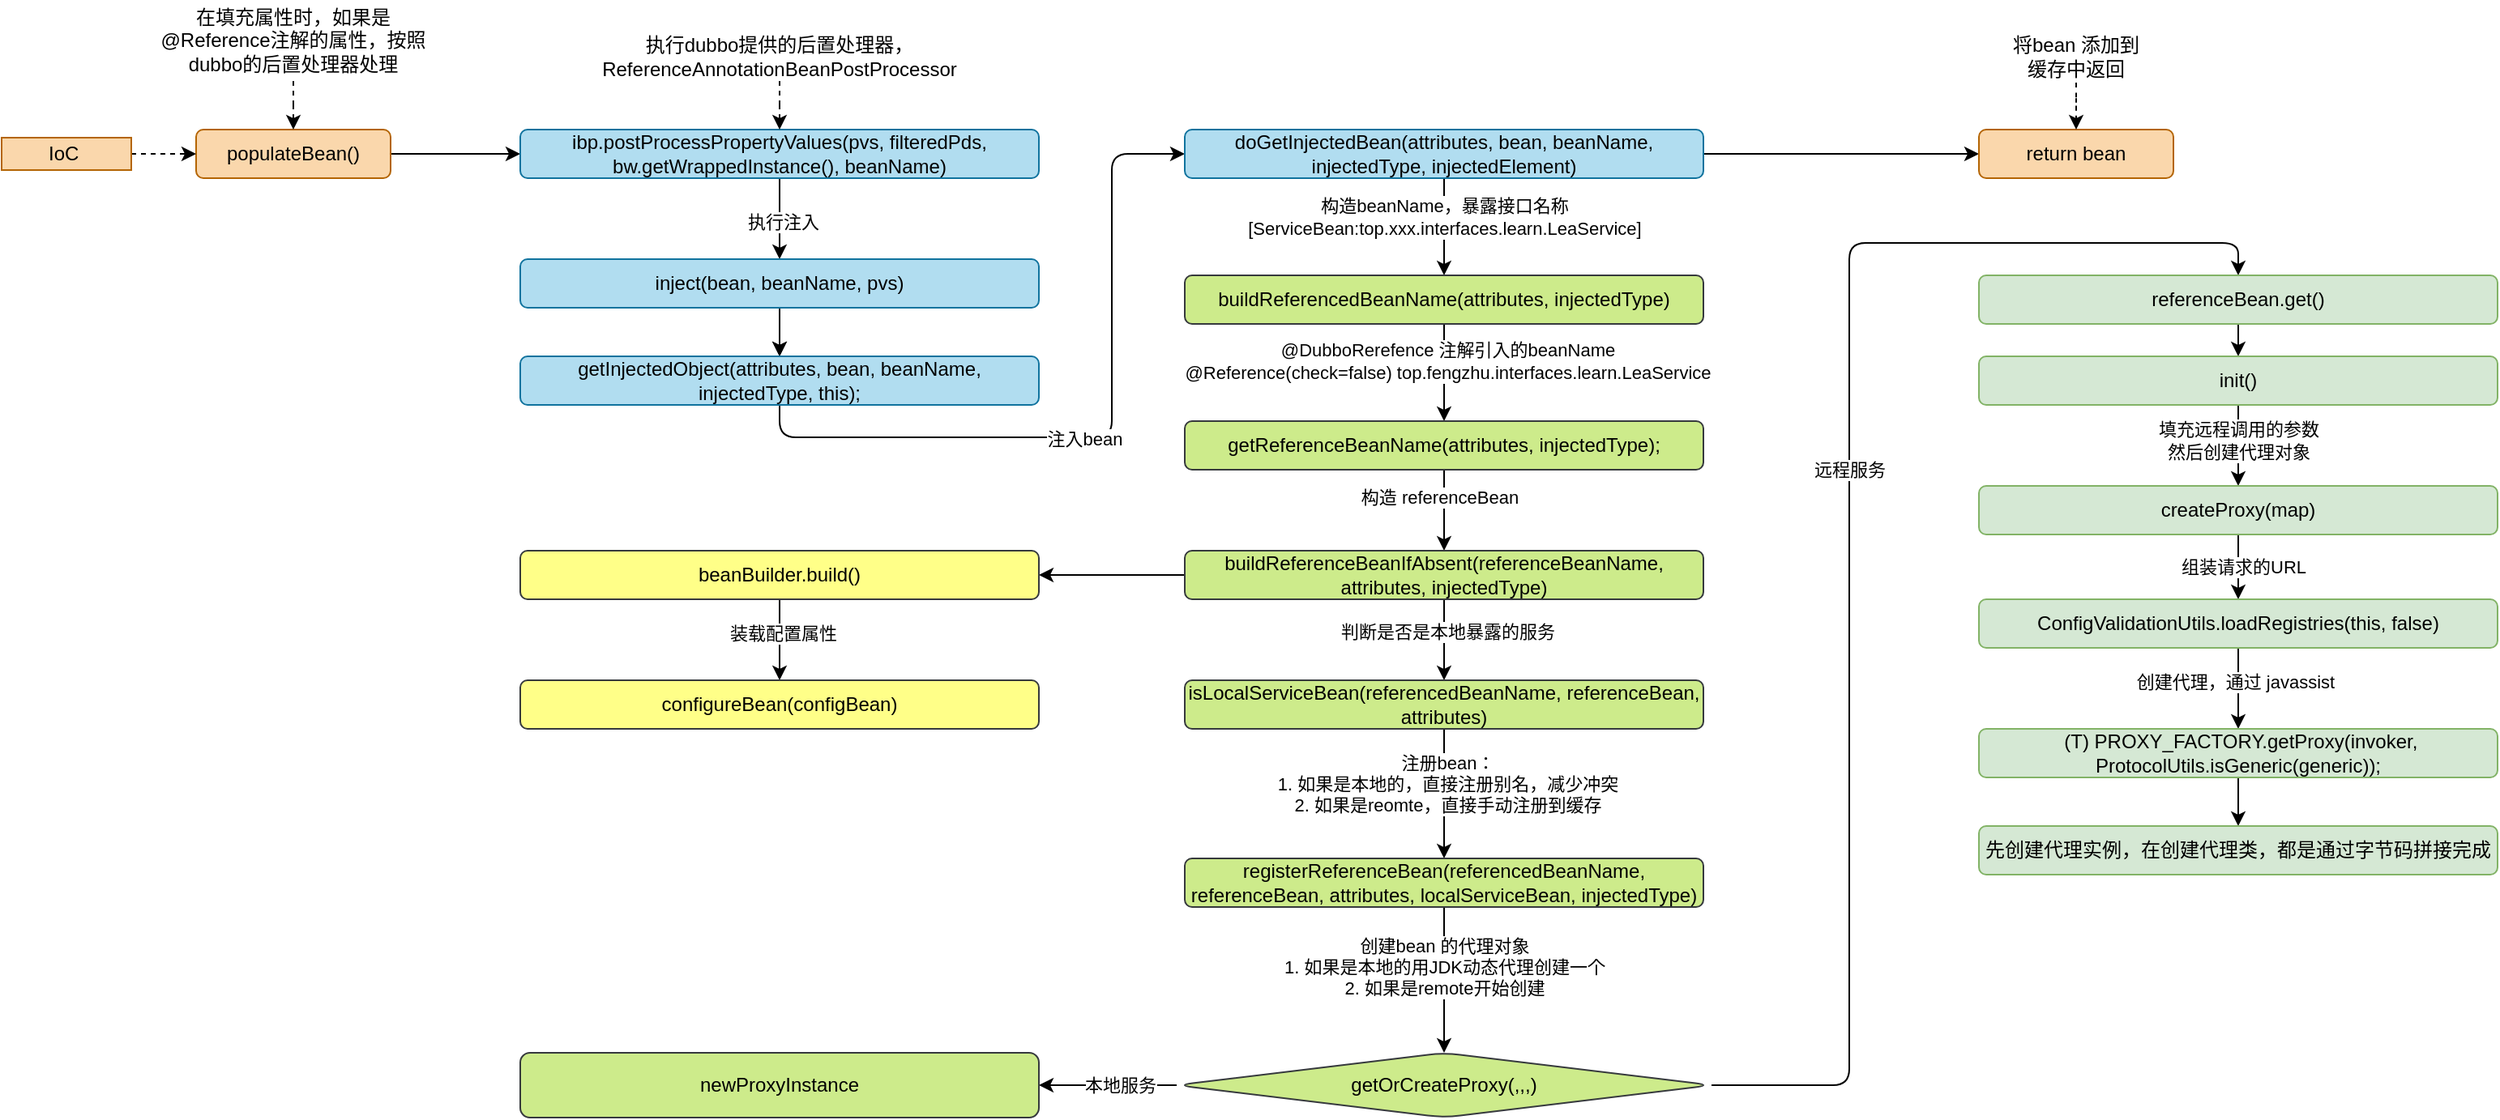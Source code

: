 <mxfile version="14.8.4" type="github">
  <diagram id="u-6T0Q0Hzs0U8y--g6ju" name="第 1 页">
    <mxGraphModel dx="1577" dy="982" grid="1" gridSize="10" guides="1" tooltips="1" connect="1" arrows="1" fold="1" page="1" pageScale="1" pageWidth="3300" pageHeight="2339" math="0" shadow="0">
      <root>
        <mxCell id="0" />
        <mxCell id="1" parent="0" />
        <mxCell id="THyuX_9nO1EnehneHS2Q-6" value="" style="edgeStyle=orthogonalEdgeStyle;rounded=1;orthogonalLoop=1;jettySize=auto;html=1;" parent="1" source="THyuX_9nO1EnehneHS2Q-1" target="THyuX_9nO1EnehneHS2Q-5" edge="1">
          <mxGeometry relative="1" as="geometry" />
        </mxCell>
        <mxCell id="THyuX_9nO1EnehneHS2Q-1" value="populateBean()" style="rounded=1;whiteSpace=wrap;html=1;fillColor=#fad7ac;strokeColor=#b46504;" parent="1" vertex="1">
          <mxGeometry x="200" y="90" width="120" height="30" as="geometry" />
        </mxCell>
        <mxCell id="THyuX_9nO1EnehneHS2Q-3" value="" style="edgeStyle=orthogonalEdgeStyle;rounded=1;orthogonalLoop=1;jettySize=auto;html=1;dashed=1;" parent="1" source="THyuX_9nO1EnehneHS2Q-2" target="THyuX_9nO1EnehneHS2Q-1" edge="1">
          <mxGeometry relative="1" as="geometry" />
        </mxCell>
        <mxCell id="THyuX_9nO1EnehneHS2Q-2" value="IoC&amp;nbsp;" style="text;html=1;fillColor=#fad7ac;align=center;verticalAlign=middle;whiteSpace=wrap;rounded=0;strokeColor=#b46504;" parent="1" vertex="1">
          <mxGeometry x="80" y="95" width="80" height="20" as="geometry" />
        </mxCell>
        <mxCell id="THyuX_9nO1EnehneHS2Q-10" value="" style="edgeStyle=orthogonalEdgeStyle;rounded=1;orthogonalLoop=1;jettySize=auto;html=1;" parent="1" source="THyuX_9nO1EnehneHS2Q-5" target="THyuX_9nO1EnehneHS2Q-9" edge="1">
          <mxGeometry relative="1" as="geometry" />
        </mxCell>
        <mxCell id="THyuX_9nO1EnehneHS2Q-11" value="执行注入" style="edgeLabel;html=1;align=center;verticalAlign=middle;resizable=0;points=[];" parent="THyuX_9nO1EnehneHS2Q-10" vertex="1" connectable="0">
          <mxGeometry x="0.05" y="2" relative="1" as="geometry">
            <mxPoint as="offset" />
          </mxGeometry>
        </mxCell>
        <mxCell id="THyuX_9nO1EnehneHS2Q-5" value="ibp.postProcessPropertyValues(pvs, filteredPds, bw.getWrappedInstance(), beanName)" style="rounded=1;whiteSpace=wrap;html=1;fillColor=#b1ddf0;strokeColor=#10739e;" parent="1" vertex="1">
          <mxGeometry x="400" y="90" width="320" height="30" as="geometry" />
        </mxCell>
        <mxCell id="THyuX_9nO1EnehneHS2Q-8" value="" style="edgeStyle=orthogonalEdgeStyle;rounded=1;orthogonalLoop=1;jettySize=auto;html=1;dashed=1;" parent="1" source="THyuX_9nO1EnehneHS2Q-7" target="THyuX_9nO1EnehneHS2Q-5" edge="1">
          <mxGeometry relative="1" as="geometry" />
        </mxCell>
        <mxCell id="THyuX_9nO1EnehneHS2Q-7" value="执行dubbo提供的后置处理器，ReferenceAnnotationBeanPostProcessor" style="text;html=1;strokeColor=none;fillColor=none;align=center;verticalAlign=middle;whiteSpace=wrap;rounded=0;" parent="1" vertex="1">
          <mxGeometry x="440" y="30" width="240" height="30" as="geometry" />
        </mxCell>
        <mxCell id="THyuX_9nO1EnehneHS2Q-15" value="" style="edgeStyle=orthogonalEdgeStyle;rounded=1;orthogonalLoop=1;jettySize=auto;html=1;dashed=1;" parent="1" source="THyuX_9nO1EnehneHS2Q-9" target="THyuX_9nO1EnehneHS2Q-14" edge="1">
          <mxGeometry relative="1" as="geometry" />
        </mxCell>
        <mxCell id="THyuX_9nO1EnehneHS2Q-16" value="" style="edgeStyle=orthogonalEdgeStyle;rounded=1;orthogonalLoop=1;jettySize=auto;html=1;" parent="1" source="THyuX_9nO1EnehneHS2Q-9" target="THyuX_9nO1EnehneHS2Q-14" edge="1">
          <mxGeometry relative="1" as="geometry" />
        </mxCell>
        <mxCell id="THyuX_9nO1EnehneHS2Q-9" value="inject(bean, beanName, pvs)" style="rounded=1;whiteSpace=wrap;html=1;fillColor=#b1ddf0;strokeColor=#10739e;" parent="1" vertex="1">
          <mxGeometry x="400" y="170" width="320" height="30" as="geometry" />
        </mxCell>
        <mxCell id="THyuX_9nO1EnehneHS2Q-13" value="" style="edgeStyle=orthogonalEdgeStyle;rounded=1;orthogonalLoop=1;jettySize=auto;html=1;dashed=1;" parent="1" source="THyuX_9nO1EnehneHS2Q-12" target="THyuX_9nO1EnehneHS2Q-1" edge="1">
          <mxGeometry relative="1" as="geometry" />
        </mxCell>
        <mxCell id="THyuX_9nO1EnehneHS2Q-12" value="在填充属性时，如果是@Reference注解的属性，按照dubbo的后置处理器处理" style="text;html=1;strokeColor=none;fillColor=none;align=center;verticalAlign=middle;whiteSpace=wrap;rounded=0;" parent="1" vertex="1">
          <mxGeometry x="170" y="10" width="180" height="50" as="geometry" />
        </mxCell>
        <mxCell id="THyuX_9nO1EnehneHS2Q-18" value="" style="edgeStyle=orthogonalEdgeStyle;rounded=1;orthogonalLoop=1;jettySize=auto;html=1;exitX=0.5;exitY=1;exitDx=0;exitDy=0;entryX=0;entryY=0.5;entryDx=0;entryDy=0;" parent="1" source="THyuX_9nO1EnehneHS2Q-14" target="THyuX_9nO1EnehneHS2Q-17" edge="1">
          <mxGeometry relative="1" as="geometry" />
        </mxCell>
        <mxCell id="THyuX_9nO1EnehneHS2Q-19" value="注入bean" style="edgeLabel;html=1;align=center;verticalAlign=middle;resizable=0;points=[];" parent="THyuX_9nO1EnehneHS2Q-18" vertex="1" connectable="0">
          <mxGeometry x="-0.067" y="-1" relative="1" as="geometry">
            <mxPoint as="offset" />
          </mxGeometry>
        </mxCell>
        <mxCell id="THyuX_9nO1EnehneHS2Q-14" value="getInjectedObject(attributes, bean, beanName, injectedType, this);" style="rounded=1;whiteSpace=wrap;html=1;fillColor=#b1ddf0;strokeColor=#10739e;" parent="1" vertex="1">
          <mxGeometry x="400" y="230" width="320" height="30" as="geometry" />
        </mxCell>
        <mxCell id="THyuX_9nO1EnehneHS2Q-21" value="" style="edgeStyle=orthogonalEdgeStyle;rounded=1;orthogonalLoop=1;jettySize=auto;html=1;" parent="1" source="THyuX_9nO1EnehneHS2Q-17" target="THyuX_9nO1EnehneHS2Q-20" edge="1">
          <mxGeometry relative="1" as="geometry" />
        </mxCell>
        <mxCell id="THyuX_9nO1EnehneHS2Q-22" value="构造beanName，暴露接口名称&lt;br&gt;[ServiceBean:top.xxx.interfaces.learn.LeaService]" style="edgeLabel;html=1;align=center;verticalAlign=middle;resizable=0;points=[];" parent="THyuX_9nO1EnehneHS2Q-21" vertex="1" connectable="0">
          <mxGeometry x="-0.2" relative="1" as="geometry">
            <mxPoint as="offset" />
          </mxGeometry>
        </mxCell>
        <mxCell id="THyuX_9nO1EnehneHS2Q-45" value="" style="edgeStyle=orthogonalEdgeStyle;rounded=1;orthogonalLoop=1;jettySize=auto;html=1;" parent="1" source="THyuX_9nO1EnehneHS2Q-17" target="THyuX_9nO1EnehneHS2Q-44" edge="1">
          <mxGeometry relative="1" as="geometry" />
        </mxCell>
        <mxCell id="THyuX_9nO1EnehneHS2Q-17" value="doGetInjectedBean(attributes, bean, beanName, injectedType, injectedElement)" style="rounded=1;whiteSpace=wrap;html=1;fillColor=#b1ddf0;strokeColor=#10739e;" parent="1" vertex="1">
          <mxGeometry x="810" y="90" width="320" height="30" as="geometry" />
        </mxCell>
        <mxCell id="THyuX_9nO1EnehneHS2Q-24" value="" style="edgeStyle=orthogonalEdgeStyle;rounded=1;orthogonalLoop=1;jettySize=auto;html=1;" parent="1" source="THyuX_9nO1EnehneHS2Q-20" target="THyuX_9nO1EnehneHS2Q-23" edge="1">
          <mxGeometry relative="1" as="geometry" />
        </mxCell>
        <mxCell id="THyuX_9nO1EnehneHS2Q-25" value="@DubboRerefence 注解引入的beanName&lt;br&gt;@Reference(check=false) top.fengzhu.interfaces.learn.LeaService" style="edgeLabel;html=1;align=center;verticalAlign=middle;resizable=0;points=[];" parent="THyuX_9nO1EnehneHS2Q-24" vertex="1" connectable="0">
          <mxGeometry x="-0.25" y="2" relative="1" as="geometry">
            <mxPoint as="offset" />
          </mxGeometry>
        </mxCell>
        <mxCell id="THyuX_9nO1EnehneHS2Q-20" value="buildReferencedBeanName(attributes, injectedType)" style="rounded=1;whiteSpace=wrap;html=1;fillColor=#cdeb8b;strokeColor=#36393d;" parent="1" vertex="1">
          <mxGeometry x="810" y="180" width="320" height="30" as="geometry" />
        </mxCell>
        <mxCell id="THyuX_9nO1EnehneHS2Q-27" value="" style="edgeStyle=orthogonalEdgeStyle;rounded=1;orthogonalLoop=1;jettySize=auto;html=1;" parent="1" source="THyuX_9nO1EnehneHS2Q-23" target="THyuX_9nO1EnehneHS2Q-26" edge="1">
          <mxGeometry relative="1" as="geometry" />
        </mxCell>
        <mxCell id="THyuX_9nO1EnehneHS2Q-28" value="构造 referenceBean" style="edgeLabel;html=1;align=center;verticalAlign=middle;resizable=0;points=[];" parent="THyuX_9nO1EnehneHS2Q-27" vertex="1" connectable="0">
          <mxGeometry x="-0.32" y="-3" relative="1" as="geometry">
            <mxPoint as="offset" />
          </mxGeometry>
        </mxCell>
        <mxCell id="THyuX_9nO1EnehneHS2Q-23" value="getReferenceBeanName(attributes, injectedType);" style="rounded=1;whiteSpace=wrap;html=1;fillColor=#cdeb8b;strokeColor=#36393d;" parent="1" vertex="1">
          <mxGeometry x="810" y="270" width="320" height="30" as="geometry" />
        </mxCell>
        <mxCell id="THyuX_9nO1EnehneHS2Q-30" value="" style="edgeStyle=orthogonalEdgeStyle;rounded=1;orthogonalLoop=1;jettySize=auto;html=1;" parent="1" source="THyuX_9nO1EnehneHS2Q-26" target="THyuX_9nO1EnehneHS2Q-29" edge="1">
          <mxGeometry relative="1" as="geometry" />
        </mxCell>
        <mxCell id="THyuX_9nO1EnehneHS2Q-31" value="判断是否是本地暴露的服务" style="edgeLabel;html=1;align=center;verticalAlign=middle;resizable=0;points=[];" parent="THyuX_9nO1EnehneHS2Q-30" vertex="1" connectable="0">
          <mxGeometry x="-0.2" y="2" relative="1" as="geometry">
            <mxPoint as="offset" />
          </mxGeometry>
        </mxCell>
        <mxCell id="THyuX_9nO1EnehneHS2Q-40" value="" style="edgeStyle=orthogonalEdgeStyle;rounded=1;orthogonalLoop=1;jettySize=auto;html=1;" parent="1" source="THyuX_9nO1EnehneHS2Q-26" target="THyuX_9nO1EnehneHS2Q-39" edge="1">
          <mxGeometry relative="1" as="geometry" />
        </mxCell>
        <mxCell id="THyuX_9nO1EnehneHS2Q-26" value="buildReferenceBeanIfAbsent(referenceBeanName, attributes, injectedType)" style="rounded=1;whiteSpace=wrap;html=1;fillColor=#cdeb8b;strokeColor=#36393d;" parent="1" vertex="1">
          <mxGeometry x="810" y="350" width="320" height="30" as="geometry" />
        </mxCell>
        <mxCell id="THyuX_9nO1EnehneHS2Q-34" value="" style="edgeStyle=orthogonalEdgeStyle;rounded=1;orthogonalLoop=1;jettySize=auto;html=1;" parent="1" source="THyuX_9nO1EnehneHS2Q-29" target="THyuX_9nO1EnehneHS2Q-33" edge="1">
          <mxGeometry relative="1" as="geometry" />
        </mxCell>
        <mxCell id="THyuX_9nO1EnehneHS2Q-35" value="注册bean：&lt;br&gt;1. 如果是本地的，直接注册别名，减少冲突&lt;br&gt;2. 如果是reomte，直接手动注册到缓存" style="edgeLabel;html=1;align=center;verticalAlign=middle;resizable=0;points=[];" parent="THyuX_9nO1EnehneHS2Q-34" vertex="1" connectable="0">
          <mxGeometry x="-0.15" y="2" relative="1" as="geometry">
            <mxPoint as="offset" />
          </mxGeometry>
        </mxCell>
        <mxCell id="THyuX_9nO1EnehneHS2Q-29" value="isLocalServiceBean(referencedBeanName, referenceBean, attributes)" style="rounded=1;whiteSpace=wrap;html=1;fillColor=#cdeb8b;strokeColor=#36393d;" parent="1" vertex="1">
          <mxGeometry x="810" y="430" width="320" height="30" as="geometry" />
        </mxCell>
        <mxCell id="THyuX_9nO1EnehneHS2Q-37" value="" style="edgeStyle=orthogonalEdgeStyle;rounded=1;orthogonalLoop=1;jettySize=auto;html=1;entryX=0.5;entryY=0;entryDx=0;entryDy=0;" parent="1" source="THyuX_9nO1EnehneHS2Q-33" target="THyuX_9nO1EnehneHS2Q-50" edge="1">
          <mxGeometry relative="1" as="geometry" />
        </mxCell>
        <mxCell id="THyuX_9nO1EnehneHS2Q-38" value="创建bean 的代理对象&lt;br&gt;1. 如果是本地的用JDK动态代理创建一个&lt;br&gt;2. 如果是remote开始创建" style="edgeLabel;html=1;align=center;verticalAlign=middle;resizable=0;points=[];" parent="THyuX_9nO1EnehneHS2Q-37" vertex="1" connectable="0">
          <mxGeometry x="-0.3" relative="1" as="geometry">
            <mxPoint y="5" as="offset" />
          </mxGeometry>
        </mxCell>
        <mxCell id="THyuX_9nO1EnehneHS2Q-33" value="registerReferenceBean(referencedBeanName, referenceBean, attributes, localServiceBean, injectedType)" style="rounded=1;whiteSpace=wrap;html=1;fillColor=#cdeb8b;strokeColor=#36393d;" parent="1" vertex="1">
          <mxGeometry x="810" y="540" width="320" height="30" as="geometry" />
        </mxCell>
        <mxCell id="THyuX_9nO1EnehneHS2Q-49" value="" style="edgeStyle=orthogonalEdgeStyle;rounded=1;orthogonalLoop=1;jettySize=auto;html=1;entryX=0.5;entryY=0;entryDx=0;entryDy=0;exitX=1;exitY=0.5;exitDx=0;exitDy=0;" parent="1" source="THyuX_9nO1EnehneHS2Q-50" target="THyuX_9nO1EnehneHS2Q-48" edge="1">
          <mxGeometry relative="1" as="geometry">
            <mxPoint x="970" y="660" as="sourcePoint" />
            <Array as="points">
              <mxPoint x="1220" y="680" />
              <mxPoint x="1220" y="160" />
              <mxPoint x="1460" y="160" />
            </Array>
          </mxGeometry>
        </mxCell>
        <mxCell id="THyuX_9nO1EnehneHS2Q-54" value="远程服务" style="edgeLabel;html=1;align=center;verticalAlign=middle;resizable=0;points=[];" parent="THyuX_9nO1EnehneHS2Q-49" vertex="1" connectable="0">
          <mxGeometry x="0.075" relative="1" as="geometry">
            <mxPoint as="offset" />
          </mxGeometry>
        </mxCell>
        <mxCell id="THyuX_9nO1EnehneHS2Q-42" value="" style="edgeStyle=orthogonalEdgeStyle;rounded=1;orthogonalLoop=1;jettySize=auto;html=1;" parent="1" source="THyuX_9nO1EnehneHS2Q-39" target="THyuX_9nO1EnehneHS2Q-41" edge="1">
          <mxGeometry relative="1" as="geometry" />
        </mxCell>
        <mxCell id="THyuX_9nO1EnehneHS2Q-43" value="装载配置属性" style="edgeLabel;html=1;align=center;verticalAlign=middle;resizable=0;points=[];" parent="THyuX_9nO1EnehneHS2Q-42" vertex="1" connectable="0">
          <mxGeometry x="-0.16" y="2" relative="1" as="geometry">
            <mxPoint as="offset" />
          </mxGeometry>
        </mxCell>
        <mxCell id="THyuX_9nO1EnehneHS2Q-39" value="beanBuilder.build()" style="rounded=1;whiteSpace=wrap;html=1;fillColor=#ffff88;strokeColor=#36393d;" parent="1" vertex="1">
          <mxGeometry x="400" y="350" width="320" height="30" as="geometry" />
        </mxCell>
        <mxCell id="THyuX_9nO1EnehneHS2Q-41" value="configureBean(configBean)" style="rounded=1;whiteSpace=wrap;html=1;fillColor=#ffff88;strokeColor=#36393d;" parent="1" vertex="1">
          <mxGeometry x="400" y="430" width="320" height="30" as="geometry" />
        </mxCell>
        <mxCell id="THyuX_9nO1EnehneHS2Q-44" value="return bean" style="rounded=1;whiteSpace=wrap;html=1;fillColor=#fad7ac;strokeColor=#b46504;" parent="1" vertex="1">
          <mxGeometry x="1300" y="90" width="120" height="30" as="geometry" />
        </mxCell>
        <mxCell id="THyuX_9nO1EnehneHS2Q-47" value="" style="edgeStyle=orthogonalEdgeStyle;rounded=1;orthogonalLoop=1;jettySize=auto;html=1;dashed=1;" parent="1" source="THyuX_9nO1EnehneHS2Q-46" target="THyuX_9nO1EnehneHS2Q-44" edge="1">
          <mxGeometry relative="1" as="geometry" />
        </mxCell>
        <mxCell id="THyuX_9nO1EnehneHS2Q-46" value="将bean 添加到缓存中返回" style="text;html=1;strokeColor=none;fillColor=none;align=center;verticalAlign=middle;whiteSpace=wrap;rounded=0;" parent="1" vertex="1">
          <mxGeometry x="1315" y="35" width="90" height="20" as="geometry" />
        </mxCell>
        <mxCell id="THyuX_9nO1EnehneHS2Q-56" value="" style="edgeStyle=orthogonalEdgeStyle;rounded=1;orthogonalLoop=1;jettySize=auto;html=1;" parent="1" source="THyuX_9nO1EnehneHS2Q-48" target="THyuX_9nO1EnehneHS2Q-55" edge="1">
          <mxGeometry relative="1" as="geometry" />
        </mxCell>
        <mxCell id="THyuX_9nO1EnehneHS2Q-48" value="referenceBean.get()" style="rounded=1;whiteSpace=wrap;html=1;fillColor=#d5e8d4;strokeColor=#82b366;" parent="1" vertex="1">
          <mxGeometry x="1300" y="180" width="320" height="30" as="geometry" />
        </mxCell>
        <mxCell id="THyuX_9nO1EnehneHS2Q-52" value="" style="edgeStyle=orthogonalEdgeStyle;rounded=1;orthogonalLoop=1;jettySize=auto;html=1;" parent="1" source="THyuX_9nO1EnehneHS2Q-50" target="THyuX_9nO1EnehneHS2Q-51" edge="1">
          <mxGeometry relative="1" as="geometry" />
        </mxCell>
        <mxCell id="THyuX_9nO1EnehneHS2Q-53" value="本地服务" style="edgeLabel;html=1;align=center;verticalAlign=middle;resizable=0;points=[];" parent="THyuX_9nO1EnehneHS2Q-52" vertex="1" connectable="0">
          <mxGeometry x="-0.362" y="1" relative="1" as="geometry">
            <mxPoint x="-8" y="-1" as="offset" />
          </mxGeometry>
        </mxCell>
        <mxCell id="THyuX_9nO1EnehneHS2Q-50" value="&lt;span&gt;getOrCreateProxy(,,,)&lt;/span&gt;" style="rhombus;whiteSpace=wrap;html=1;rounded=1;strokeColor=#36393d;fillColor=#cdeb8b;" parent="1" vertex="1">
          <mxGeometry x="805" y="660" width="330" height="40" as="geometry" />
        </mxCell>
        <mxCell id="THyuX_9nO1EnehneHS2Q-51" value="newProxyInstance" style="whiteSpace=wrap;html=1;rounded=1;strokeColor=#36393d;fillColor=#cdeb8b;" parent="1" vertex="1">
          <mxGeometry x="400" y="660" width="320" height="40" as="geometry" />
        </mxCell>
        <mxCell id="THyuX_9nO1EnehneHS2Q-58" value="" style="edgeStyle=orthogonalEdgeStyle;rounded=1;orthogonalLoop=1;jettySize=auto;html=1;" parent="1" source="THyuX_9nO1EnehneHS2Q-55" target="THyuX_9nO1EnehneHS2Q-57" edge="1">
          <mxGeometry relative="1" as="geometry" />
        </mxCell>
        <mxCell id="THyuX_9nO1EnehneHS2Q-59" value="填充远程调用的参数&lt;br&gt;然后创建代理对象" style="edgeLabel;html=1;align=center;verticalAlign=middle;resizable=0;points=[];" parent="THyuX_9nO1EnehneHS2Q-58" vertex="1" connectable="0">
          <mxGeometry x="-0.12" relative="1" as="geometry">
            <mxPoint as="offset" />
          </mxGeometry>
        </mxCell>
        <mxCell id="THyuX_9nO1EnehneHS2Q-55" value="init()" style="rounded=1;whiteSpace=wrap;html=1;fillColor=#d5e8d4;strokeColor=#82b366;" parent="1" vertex="1">
          <mxGeometry x="1300" y="230" width="320" height="30" as="geometry" />
        </mxCell>
        <mxCell id="THyuX_9nO1EnehneHS2Q-61" value="" style="edgeStyle=orthogonalEdgeStyle;rounded=1;orthogonalLoop=1;jettySize=auto;html=1;" parent="1" source="THyuX_9nO1EnehneHS2Q-57" target="THyuX_9nO1EnehneHS2Q-60" edge="1">
          <mxGeometry relative="1" as="geometry" />
        </mxCell>
        <mxCell id="THyuX_9nO1EnehneHS2Q-62" value="组装请求的URL" style="edgeLabel;html=1;align=center;verticalAlign=middle;resizable=0;points=[];" parent="THyuX_9nO1EnehneHS2Q-61" vertex="1" connectable="0">
          <mxGeometry x="-0.025" y="3" relative="1" as="geometry">
            <mxPoint as="offset" />
          </mxGeometry>
        </mxCell>
        <mxCell id="THyuX_9nO1EnehneHS2Q-57" value="createProxy(map)" style="rounded=1;whiteSpace=wrap;html=1;fillColor=#d5e8d4;strokeColor=#82b366;" parent="1" vertex="1">
          <mxGeometry x="1300" y="310" width="320" height="30" as="geometry" />
        </mxCell>
        <mxCell id="THyuX_9nO1EnehneHS2Q-64" value="" style="edgeStyle=orthogonalEdgeStyle;rounded=1;orthogonalLoop=1;jettySize=auto;html=1;" parent="1" source="THyuX_9nO1EnehneHS2Q-60" target="THyuX_9nO1EnehneHS2Q-63" edge="1">
          <mxGeometry relative="1" as="geometry" />
        </mxCell>
        <mxCell id="THyuX_9nO1EnehneHS2Q-65" value="创建代理，通过 javassist" style="edgeLabel;html=1;align=center;verticalAlign=middle;resizable=0;points=[];" parent="THyuX_9nO1EnehneHS2Q-64" vertex="1" connectable="0">
          <mxGeometry x="-0.16" y="-2" relative="1" as="geometry">
            <mxPoint as="offset" />
          </mxGeometry>
        </mxCell>
        <mxCell id="THyuX_9nO1EnehneHS2Q-60" value="ConfigValidationUtils.loadRegistries(this, false)" style="rounded=1;whiteSpace=wrap;html=1;fillColor=#d5e8d4;strokeColor=#82b366;" parent="1" vertex="1">
          <mxGeometry x="1300" y="380" width="320" height="30" as="geometry" />
        </mxCell>
        <mxCell id="THyuX_9nO1EnehneHS2Q-67" value="" style="edgeStyle=orthogonalEdgeStyle;rounded=1;orthogonalLoop=1;jettySize=auto;html=1;" parent="1" source="THyuX_9nO1EnehneHS2Q-63" target="THyuX_9nO1EnehneHS2Q-66" edge="1">
          <mxGeometry relative="1" as="geometry" />
        </mxCell>
        <mxCell id="THyuX_9nO1EnehneHS2Q-63" value="&amp;nbsp;(T) PROXY_FACTORY.getProxy(invoker, ProtocolUtils.isGeneric(generic));" style="rounded=1;whiteSpace=wrap;html=1;fillColor=#d5e8d4;strokeColor=#82b366;" parent="1" vertex="1">
          <mxGeometry x="1300" y="460" width="320" height="30" as="geometry" />
        </mxCell>
        <mxCell id="THyuX_9nO1EnehneHS2Q-66" value="先创建代理实例，在创建代理类，都是通过字节码拼接完成" style="rounded=1;whiteSpace=wrap;html=1;fillColor=#d5e8d4;strokeColor=#82b366;" parent="1" vertex="1">
          <mxGeometry x="1300" y="520" width="320" height="30" as="geometry" />
        </mxCell>
      </root>
    </mxGraphModel>
  </diagram>
</mxfile>

